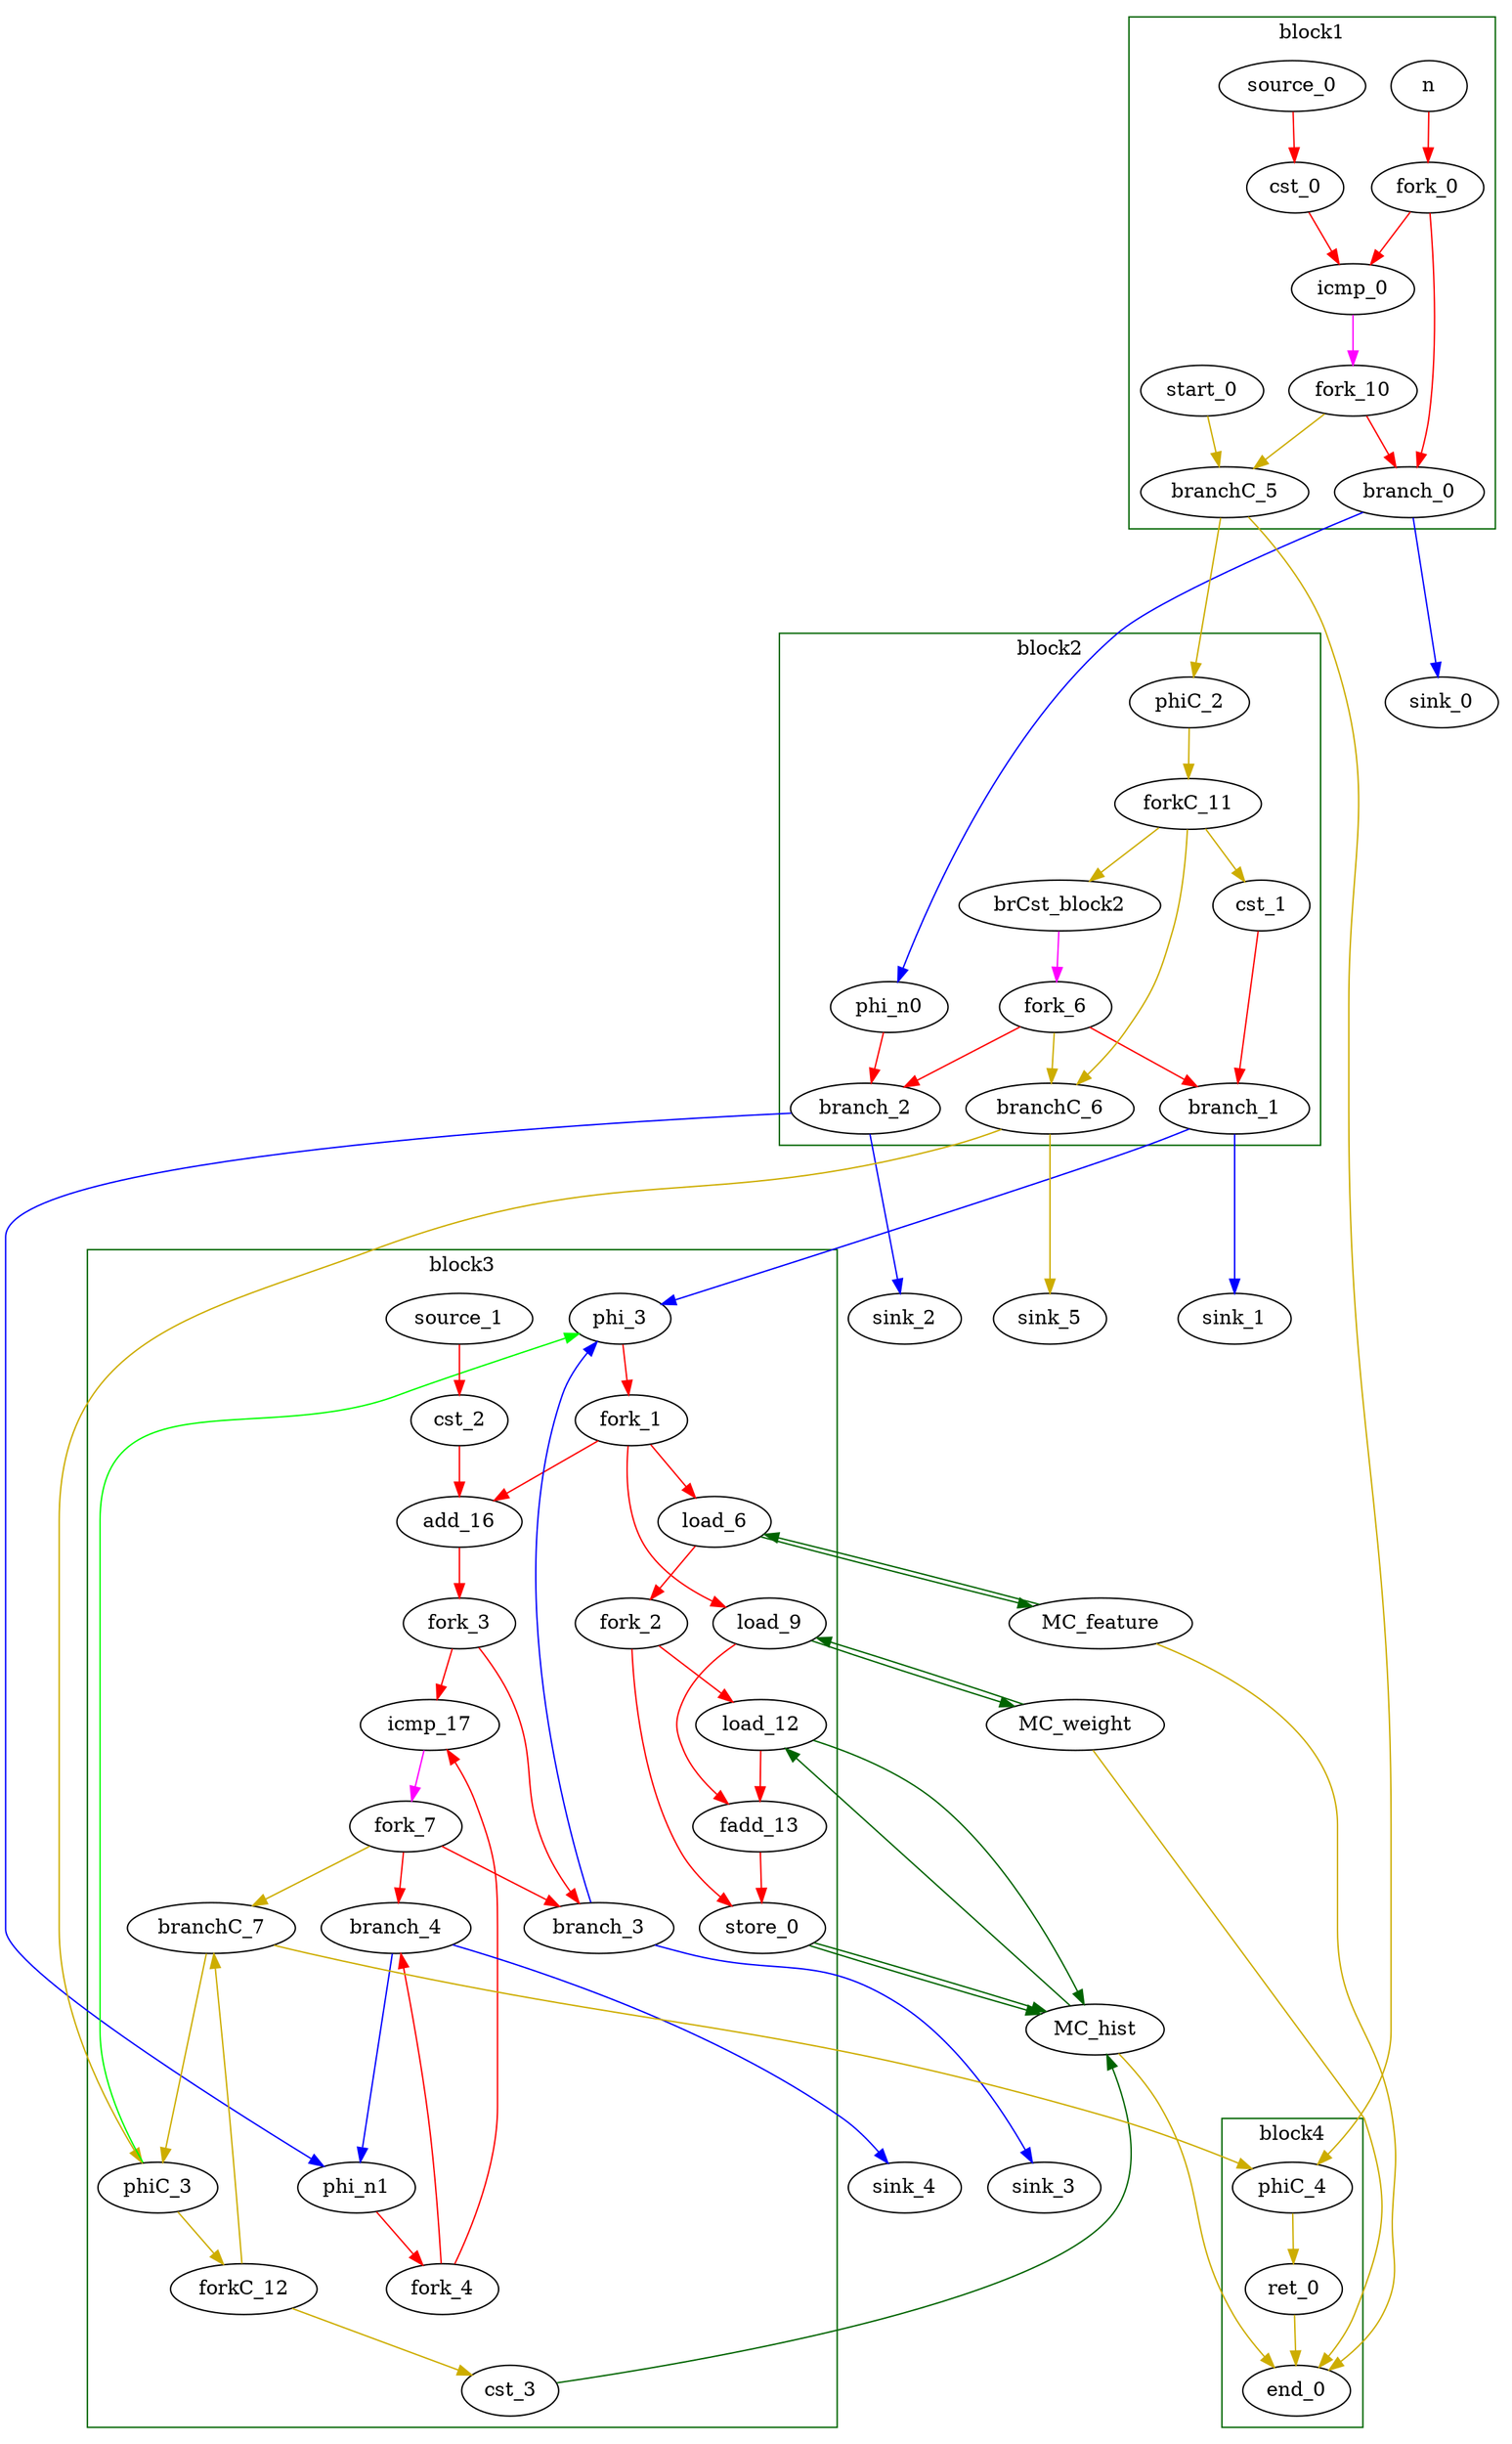 Digraph G {
	splines=spline;
//DHLS version: 0.1.1" [shape = "none" pos = "20,20!"]
		"n" [type = "Entry", bbID= 1, in = "in1:32", out = "out1:32"];
		"cst_0" [type = "Constant", bbID= 1, in = "in1:32", out = "out1:32", value = "0x00000000"];
		"icmp_0" [type = "Operator", bbID= 1, op = "icmp_sgt_op", in = "in1:32 in2:32 ", out = "out1:1 ", delay=1.530, latency=0, II=1];
		"brCst_block2" [type = "Constant", bbID= 2, in = "in1:1", out = "out1:1", value = "0x1"];
		"cst_1" [type = "Constant", bbID= 2, in = "in1:32", out = "out1:32", value = "0x00000000"];
		"phi_3" [type = "Mux", bbID= 3, in = "in1?:1 in2:32 in3:32 ", out = "out1:32", delay=0.366];
		"load_6" [type = "Operator", bbID= 3, op = "mc_load_op", bbID= 3, portId= 0, in = "in1:32 in2:32", out = "out1:32 out2:32 ", delay=0.000, latency=2, II=1];
		"load_9" [type = "Operator", bbID= 3, op = "mc_load_op", bbID= 3, portId= 0, in = "in1:32 in2:32", out = "out1:32 out2:32 ", delay=0.000, latency=2, II=1];
		"load_12" [type = "Operator", bbID= 3, op = "mc_load_op", bbID= 3, portId= 0, in = "in1:32 in2:32", out = "out1:32 out2:32 ", delay=0.000, latency=2, II=1];
		"fadd_13" [type = "Operator", bbID= 3, op = "fadd_op", in = "in1:32 in2:32 ", out = "out1:32 ", delay=0.966, latency=10, II=1];
		"store_0" [type = "Operator", bbID= 3, op = "mc_store_op", bbID= 3, portId= 0, in = "in1:32 in2:32 ", out = "out1:32 out2:32", delay=0.000, latency=0, II=1];
		"cst_2" [type = "Constant", bbID= 3, in = "in1:32", out = "out1:32", value = "0x00000001"];
		"add_16" [type = "Operator", bbID= 3, op = "add_op", in = "in1:32 in2:32 ", out = "out1:32 ", delay=1.693, latency=0, II=1];
		"icmp_17" [type = "Operator", bbID= 3, op = "icmp_slt_op", in = "in1:32 in2:32 ", out = "out1:1 ", delay=1.530, latency=0, II=1];
		"ret_0" [type = "Operator", bbID= 4, op = "ret_op", in = "in1:0 ", out = "out1:0 ", delay=0.000, latency=0, II=1];
		"phi_n0" [type = "Merge", bbID= 2, in = "in1:32 ", out = "out1:32", delay=0.000];
		"phi_n1" [type = "Merge", bbID= 3, in = "in1:32 in2:32 ", out = "out1:32", delay=0.366];
		"fork_0" [type = "Fork", bbID= 1, in = "in1:32", out = "out1:32 out2:32 "];
		"fork_1" [type = "Fork", bbID= 3, in = "in1:32", out = "out1:32 out2:32 out3:32 "];
		"fork_2" [type = "Fork", bbID= 3, in = "in1:32", out = "out1:32 out2:32 "];
		"fork_3" [type = "Fork", bbID= 3, in = "in1:32", out = "out1:32 out2:32 "];
		"fork_4" [type = "Fork", bbID= 3, in = "in1:32", out = "out1:32 out2:32 "];
		"branch_0" [type = "Branch", bbID= 1,  in = "in1:32 in2?:1", out = "out1+:32 out2-:32"];
		"branch_1" [type = "Branch", bbID= 2,  in = "in1:32 in2?:1", out = "out1+:32 out2-:32"];
		"branch_2" [type = "Branch", bbID= 2,  in = "in1:32 in2?:1", out = "out1+:32 out2-:32"];
		"fork_6" [type = "Fork", bbID= 2, in = "in1:1", out = "out1:1 out2:1 out3:1 "];
		"branch_3" [type = "Branch", bbID= 3,  in = "in1:32 in2?:1", out = "out1+:32 out2-:32"];
		"branch_4" [type = "Branch", bbID= 3,  in = "in1:32 in2?:1", out = "out1+:32 out2-:32"];
		"fork_7" [type = "Fork", bbID= 3, in = "in1:1", out = "out1:1 out2:1 out3:1 "];
		"MC_feature" [type = "MC", bbID= 0, in = "in1:32*l0a ", out = "out1:32*l0d out2:0*e ", memory = "feature", bbcount = 0, ldcount = 1, stcount = 0];
		"MC_weight" [type = "MC", bbID= 0, in = "in1:32*l0a ", out = "out1:32*l0d out2:0*e ", memory = "weight", bbcount = 0, ldcount = 1, stcount = 0];
		"MC_hist" [type = "MC", bbID= 0, in = "in1:32*c0 in2:32*l0a in3:32*s0a in4:32*s0d ", out = "out1:32*l0d out2:0*e ", memory = "hist", bbcount = 1, ldcount = 1, stcount = 1];
		"cst_3" [type = "Constant", bbID= 3, in = "in1:32", out = "out1:32", value = "0x00000001"];
		"end_0" [type = "Exit", bbID= 0, in = "in1:0*e in2:0*e in3:0*e in4:0", out = "out1:0"];
		"start_0" [type = "Entry", control= "true", bbID= 1, in = "in1:0", out = "out1:0"];
		"branchC_5" [type = "Branch", bbID= 1,  in = "in1:0 in2?:1", out = "out1+:0 out2-:0"];
		"fork_10" [type = "Fork", bbID= 1, in = "in1:1", out = "out1:1 out2:1 "];
		"phiC_2" [type = "Merge", bbID= 2, in = "in1:0 ", out = "out1:0", delay=0.166];
		"forkC_11" [type = "Fork", bbID= 2, in = "in1:0", out = "out1:0 out2:0 out3:0 "];
		"branchC_6" [type = "Branch", bbID= 2,  in = "in1:0 in2?:1", out = "out1+:0 out2-:0"];
		"phiC_3" [type = "CntrlMerge", bbID= 3, in = "in1:0 in2:0 ", out = "out1:0 out2?:1", delay=0.166];
		"forkC_12" [type = "Fork", bbID= 3, in = "in1:0", out = "out1:0 out2:0 "];
		"branchC_7" [type = "Branch", bbID= 3,  in = "in1:0 in2?:1", out = "out1+:0 out2-:0"];
		"phiC_4" [type = "Merge", bbID= 4, in = "in1:0 in2:0 ", out = "out1:0", delay=0.166];
		"sink_0" [type = "Sink", bbID= 0, in = "in1:32"];
		"sink_1" [type = "Sink", bbID= 0, in = "in1:32"];
		"sink_2" [type = "Sink", bbID= 0, in = "in1:32"];
		"sink_3" [type = "Sink", bbID= 0, in = "in1:32"];
		"sink_4" [type = "Sink", bbID= 0, in = "in1:32"];
		"sink_5" [type = "Sink", bbID= 0, in = "in1:0"];
		"source_0" [type = "Source", bbID= 1, out = "out1:32"];
		"source_1" [type = "Source", bbID= 3, out = "out1:32"];
		"load_6" -> "MC_feature" [color = "darkgreen", mem_address = "true", from = "out2", to = "in1"];
		"MC_feature" -> "load_6" [color = "darkgreen", mem_address = "false", from = "out1", to = "in1"];
		"load_9" -> "MC_weight" [color = "darkgreen", mem_address = "true", from = "out2", to = "in1"];
		"MC_weight" -> "load_9" [color = "darkgreen", mem_address = "false", from = "out1", to = "in1"];
		"load_12" -> "MC_hist" [color = "darkgreen", mem_address = "true", from = "out2", to = "in2"];
		"MC_hist" -> "load_12" [color = "darkgreen", mem_address = "false", from = "out1", to = "in1"];
		"store_0" -> "MC_hist" [color = "darkgreen", mem_address = "true", from = "out2", to = "in3"];
		"store_0" -> "MC_hist" [color = "darkgreen", mem_address = "false", from = "out1", to = "in4"];
		"MC_feature" -> "end_0" [color = "gold3", from = "out2", to = "in1"];
		"MC_weight" -> "end_0" [color = "gold3", from = "out2", to = "in2"];
		"cst_3" -> "MC_hist" [color = "darkgreen", from = "out1", to = "in1"];
		"MC_hist" -> "end_0" [color = "gold3", from = "out2", to = "in3"];
	subgraph cluster_0 {
	color = "darkgreen";
		label = "block1";
		"n" -> "fork_0" [color = "red", from = "out1", to = "in1"];
		"cst_0" -> "icmp_0" [color = "red", from = "out1", to = "in2"];
		"icmp_0" -> "fork_10" [color = "magenta", from = "out1", to = "in1"];
		"fork_0" -> "icmp_0" [color = "red", from = "out1", to = "in1"];
		"fork_0" -> "branch_0" [color = "red", from = "out2", to = "in1"];
		"start_0" -> "branchC_5" [color = "gold3", from = "out1", to = "in1"];
		"fork_10" -> "branch_0" [color = "red", from = "out1", to = "in2"];
		"fork_10" -> "branchC_5" [color = "gold3", from = "out2", to = "in2"];
		"source_0" -> "cst_0" [color = "red", from = "out1", to = "in1"];
	}
		"branch_0" -> "phi_n0" [color = "blue", minlen = 3, from = "out1", to = "in1"];
		"branch_0" -> "sink_0" [color = "blue", minlen = 3, from = "out2", to = "in1"];
		"branchC_5" -> "phiC_2" [color = "gold3", minlen = 3, from = "out1", to = "in1"];
		"branchC_5" -> "phiC_4" [color = "gold3", minlen = 3, from = "out2", to = "in1"];
	subgraph cluster_1 {
	color = "darkgreen";
		label = "block2";
		"brCst_block2" -> "fork_6" [color = "magenta", from = "out1", to = "in1"];
		"cst_1" -> "branch_1" [color = "red", from = "out1", to = "in1"];
		"phi_n0" -> "branch_2" [color = "red", from = "out1", to = "in1"];
		"fork_6" -> "branch_2" [color = "red", from = "out1", to = "in2"];
		"fork_6" -> "branch_1" [color = "red", from = "out2", to = "in2"];
		"fork_6" -> "branchC_6" [color = "gold3", from = "out3", to = "in2"];
		"phiC_2" -> "forkC_11" [color = "gold3", from = "out1", to = "in1"];
		"forkC_11" -> "cst_1" [color = "gold3", from = "out1", to = "in1"];
		"forkC_11" -> "branchC_6" [color = "gold3", from = "out2", to = "in1"];
		"forkC_11" -> "brCst_block2" [color = "gold3", from = "out3", to = "in1"];
	}
		"branch_1" -> "phi_3" [color = "blue", minlen = 3, from = "out1", to = "in2"];
		"branch_1" -> "sink_1" [color = "blue", minlen = 3, from = "out2", to = "in1"];
		"branch_2" -> "phi_n1" [color = "blue", minlen = 3, from = "out1", to = "in1"];
		"branch_2" -> "sink_2" [color = "blue", minlen = 3, from = "out2", to = "in1"];
		"branchC_6" -> "phiC_3" [color = "gold3", minlen = 3, from = "out1", to = "in1"];
		"branchC_6" -> "sink_5" [color = "gold3", minlen = 3, from = "out2", to = "in1"];
	subgraph cluster_2 {
	color = "darkgreen";
		label = "block3";
		"phi_3" -> "fork_1" [color = "red", from = "out1", to = "in1"];
		"load_6" -> "fork_2" [color = "red", from = "out1", to = "in1"];
		"load_9" -> "fadd_13" [color = "red", from = "out1", to = "in2"];
		"load_12" -> "fadd_13" [color = "red", from = "out1", to = "in1"];
		"fadd_13" -> "store_0" [color = "red", from = "out1", to = "in1"];
		"cst_2" -> "add_16" [color = "red", from = "out1", to = "in2"];
		"add_16" -> "fork_3" [color = "red", from = "out1", to = "in1"];
		"icmp_17" -> "fork_7" [color = "magenta", from = "out1", to = "in1"];
		"phi_n1" -> "fork_4" [color = "red", from = "out1", to = "in1"];
		"fork_1" -> "add_16" [color = "red", from = "out1", to = "in1"];
		"fork_1" -> "load_6" [color = "red", from = "out2", to = "in2"];
		"fork_1" -> "load_9" [color = "red", from = "out3", to = "in2"];
		"fork_2" -> "load_12" [color = "red", from = "out1", to = "in2"];
		"fork_2" -> "store_0" [color = "red", from = "out2", to = "in2"];
		"fork_3" -> "icmp_17" [color = "red", from = "out1", to = "in1"];
		"fork_3" -> "branch_3" [color = "red", from = "out2", to = "in1"];
		"fork_4" -> "icmp_17" [color = "red", from = "out1", to = "in2"];
		"fork_4" -> "branch_4" [color = "red", from = "out2", to = "in1"];
		"fork_7" -> "branch_4" [color = "red", from = "out1", to = "in2"];
		"fork_7" -> "branch_3" [color = "red", from = "out2", to = "in2"];
		"fork_7" -> "branchC_7" [color = "gold3", from = "out3", to = "in2"];
		"phiC_3" -> "phi_3" [color = "green", from = "out2", to = "in1"];
		"phiC_3" -> "forkC_12" [color = "gold3", from = "out1", to = "in1"];
		"forkC_12" -> "cst_3" [color = "gold3", from = "out1", to = "in1"];
		"forkC_12" -> "branchC_7" [color = "gold3", from = "out2", to = "in1"];
		"source_1" -> "cst_2" [color = "red", from = "out1", to = "in1"];
	}
		"branch_3" -> "phi_3" [color = "blue", minlen = 3, from = "out1", to = "in3"];
		"branch_3" -> "sink_3" [color = "blue", minlen = 3, from = "out2", to = "in1"];
		"branch_4" -> "phi_n1" [color = "blue", minlen = 3, from = "out1", to = "in2"];
		"branch_4" -> "sink_4" [color = "blue", minlen = 3, from = "out2", to = "in1"];
		"branchC_7" -> "phiC_3" [color = "gold3", minlen = 3, from = "out1", to = "in2"];
		"branchC_7" -> "phiC_4" [color = "gold3", minlen = 3, from = "out2", to = "in2"];
	subgraph cluster_3 {
	color = "darkgreen";
		label = "block4";
		"ret_0" -> "end_0" [color = "gold3", from = "out1", to = "in4"];
		"phiC_4" -> "ret_0" [color = "gold3", from = "out1", to = "in1"];
	}
}